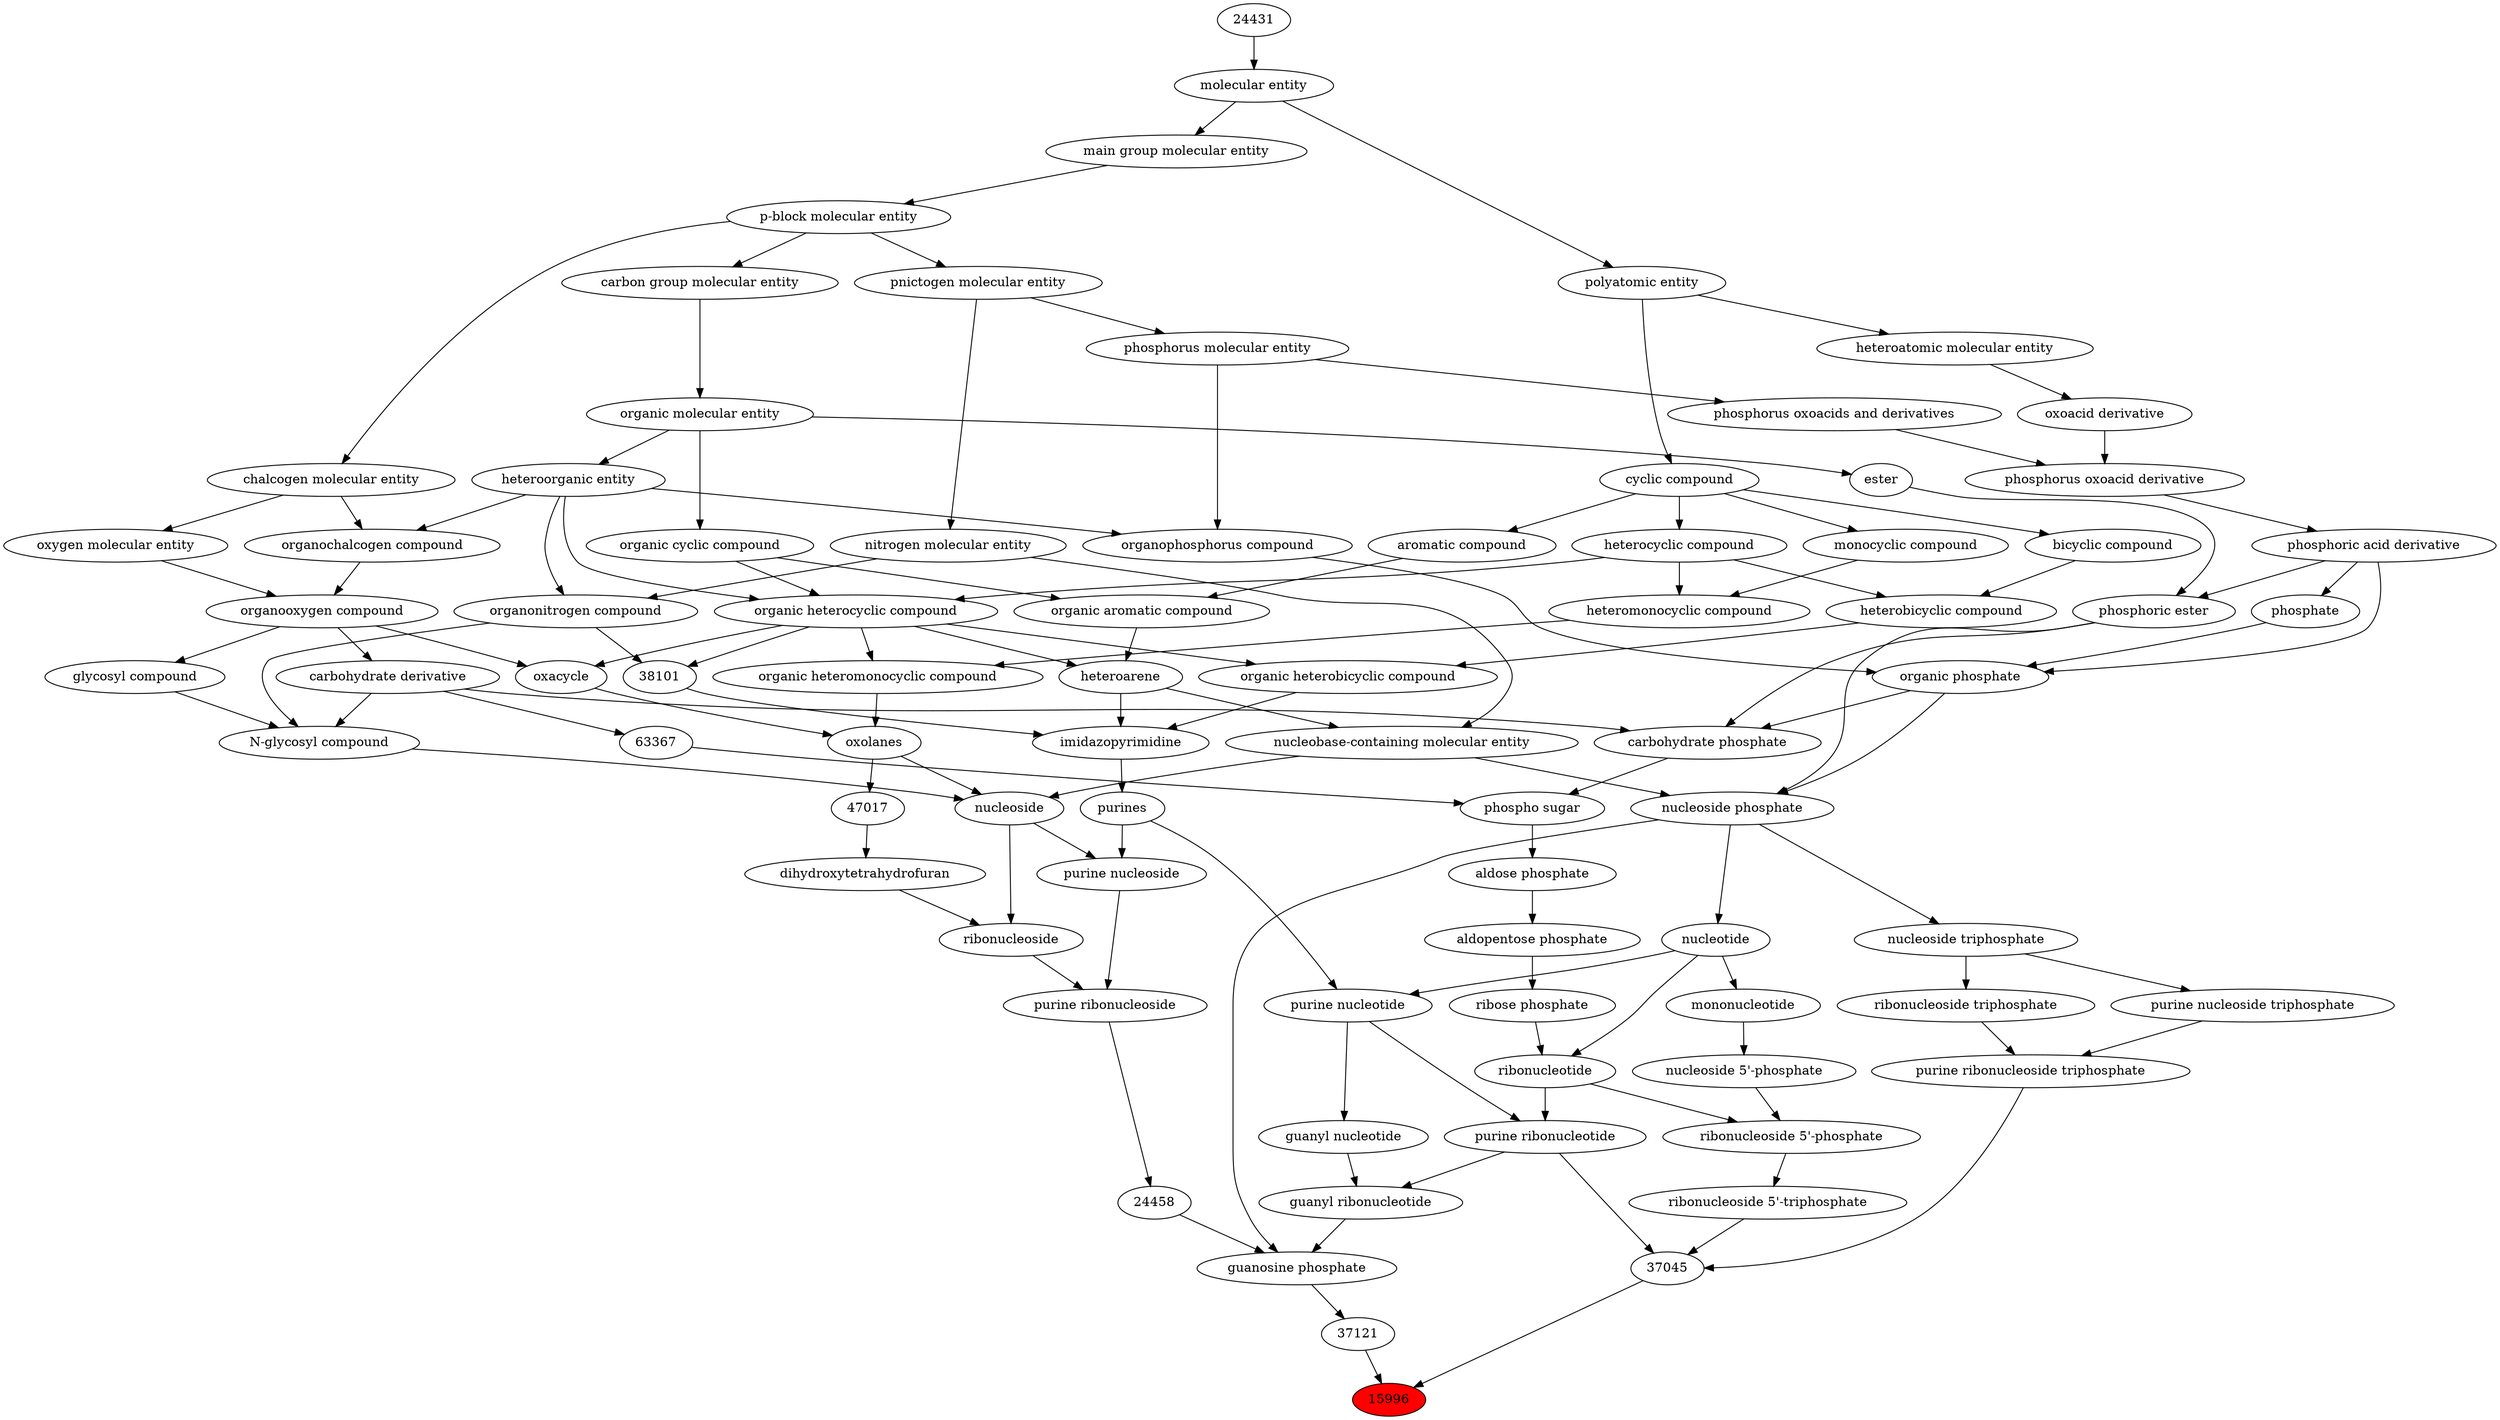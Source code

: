 digraph tree{ 
15996 [label="15996" fillcolor=red style=filled]
37121 -> 15996
37045 -> 15996
37121 [label="37121"]
24455 -> 37121
37045 [label="37045"]
37076 -> 37045
26398 -> 37045
26400 -> 37045
24455 [label="guanosine phosphate"]
25608 -> 24455
24458 -> 24455
61295 -> 24455
37076 [label="ribonucleoside 5'-triphosphate"]
37015 -> 37076
26398 [label="purine ribonucleoside triphosphate"]
17972 -> 26398
26393 -> 26398
26400 [label="purine ribonucleotide"]
26395 -> 26400
26561 -> 26400
25608 [label="nucleoside phosphate"]
25703 -> 25608
37734 -> 25608
61120 -> 25608
24458 [label="24458"]
26399 -> 24458
61295 [label="guanyl ribonucleotide"]
61292 -> 61295
26400 -> 61295
37015 [label="ribonucleoside 5'-phosphate"]
16701 -> 37015
26561 -> 37015
17972 [label="ribonucleoside triphosphate"]
17326 -> 17972
26393 [label="purine nucleoside triphosphate"]
17326 -> 26393
26395 [label="purine nucleotide"]
36976 -> 26395
26401 -> 26395
26561 [label="ribonucleotide"]
36976 -> 26561
26562 -> 26561
25703 [label="organic phosphate"]
26079 -> 25703
25710 -> 25703
26020 -> 25703
37734 [label="phosphoric ester"]
26079 -> 37734
35701 -> 37734
61120 [label="nucleobase-containing molecular entity"]
33833 -> 61120
51143 -> 61120
26399 [label="purine ribonucleoside"]
26394 -> 26399
18254 -> 26399
61292 [label="guanyl nucleotide"]
26395 -> 61292
16701 [label="nucleoside 5'-phosphate"]
29075 -> 16701
17326 [label="nucleoside triphosphate"]
25608 -> 17326
36976 [label="nucleotide"]
25608 -> 36976
26401 [label="purines"]
35875 -> 26401
26562 [label="ribose phosphate"]
25900 -> 26562
26079 [label="phosphoric acid derivative"]
36359 -> 26079
25710 [label="organophosphorus compound"]
33285 -> 25710
26082 -> 25710
26020 [label="phosphate"]
26079 -> 26020
35701 [label="ester"]
50860 -> 35701
33833 [label="heteroarene"]
33659 -> 33833
24532 -> 33833
51143 [label="nitrogen molecular entity"]
33302 -> 51143
26394 [label="purine nucleoside"]
26401 -> 26394
33838 -> 26394
18254 [label="ribonucleoside"]
47019 -> 18254
33838 -> 18254
29075 [label="mononucleotide"]
36976 -> 29075
35875 [label="imidazopyrimidine"]
27171 -> 35875
38101 -> 35875
33833 -> 35875
25900 [label="aldopentose phosphate"]
35131 -> 25900
36359 [label="phosphorus oxoacid derivative"]
33241 -> 36359
36360 -> 36359
33285 [label="heteroorganic entity"]
50860 -> 33285
26082 [label="phosphorus molecular entity"]
33302 -> 26082
50860 [label="organic molecular entity"]
33582 -> 50860
33659 [label="organic aromatic compound"]
33832 -> 33659
33655 -> 33659
24532 [label="organic heterocyclic compound"]
33285 -> 24532
33832 -> 24532
5686 -> 24532
33302 [label="pnictogen molecular entity"]
33675 -> 33302
33838 [label="nucleoside"]
21731 -> 33838
26912 -> 33838
61120 -> 33838
47019 [label="dihydroxytetrahydrofuran"]
47017 -> 47019
27171 [label="organic heterobicyclic compound"]
33672 -> 27171
24532 -> 27171
38101 [label="38101"]
24532 -> 38101
35352 -> 38101
35131 [label="aldose phosphate"]
33447 -> 35131
33241 [label="oxoacid derivative"]
37577 -> 33241
36360 [label="phosphorus oxoacids and derivatives"]
26082 -> 36360
33582 [label="carbon group molecular entity"]
33675 -> 33582
33832 [label="organic cyclic compound"]
50860 -> 33832
33655 [label="aromatic compound"]
33595 -> 33655
5686 [label="heterocyclic compound"]
33595 -> 5686
33675 [label="p-block molecular entity"]
33579 -> 33675
21731 [label="N-glycosyl compound"]
35352 -> 21731
63161 -> 21731
63299 -> 21731
26912 [label="oxolanes"]
25693 -> 26912
38104 -> 26912
47017 [label="47017"]
26912 -> 47017
33672 [label="heterobicyclic compound"]
33636 -> 33672
5686 -> 33672
35352 [label="organonitrogen compound"]
51143 -> 35352
33285 -> 35352
33447 [label="phospho sugar"]
63367 -> 33447
26816 -> 33447
37577 [label="heteroatomic molecular entity"]
36357 -> 37577
33595 [label="cyclic compound"]
36357 -> 33595
33579 [label="main group molecular entity"]
23367 -> 33579
63161 [label="glycosyl compound"]
36963 -> 63161
63299 [label="carbohydrate derivative"]
36963 -> 63299
25693 [label="organic heteromonocyclic compound"]
33670 -> 25693
24532 -> 25693
38104 [label="oxacycle"]
24532 -> 38104
36963 -> 38104
33636 [label="bicyclic compound"]
33595 -> 33636
63367 [label="63367"]
63299 -> 63367
26816 [label="carbohydrate phosphate"]
37734 -> 26816
63299 -> 26816
25703 -> 26816
36357 [label="polyatomic entity"]
23367 -> 36357
23367 [label="molecular entity"]
24431 -> 23367
36963 [label="organooxygen compound"]
36962 -> 36963
25806 -> 36963
33670 [label="heteromonocyclic compound"]
5686 -> 33670
33661 -> 33670
24431 [label="24431"]
36962 [label="organochalcogen compound"]
33285 -> 36962
33304 -> 36962
25806 [label="oxygen molecular entity"]
33304 -> 25806
33661 [label="monocyclic compound"]
33595 -> 33661
33304 [label="chalcogen molecular entity"]
33675 -> 33304
}